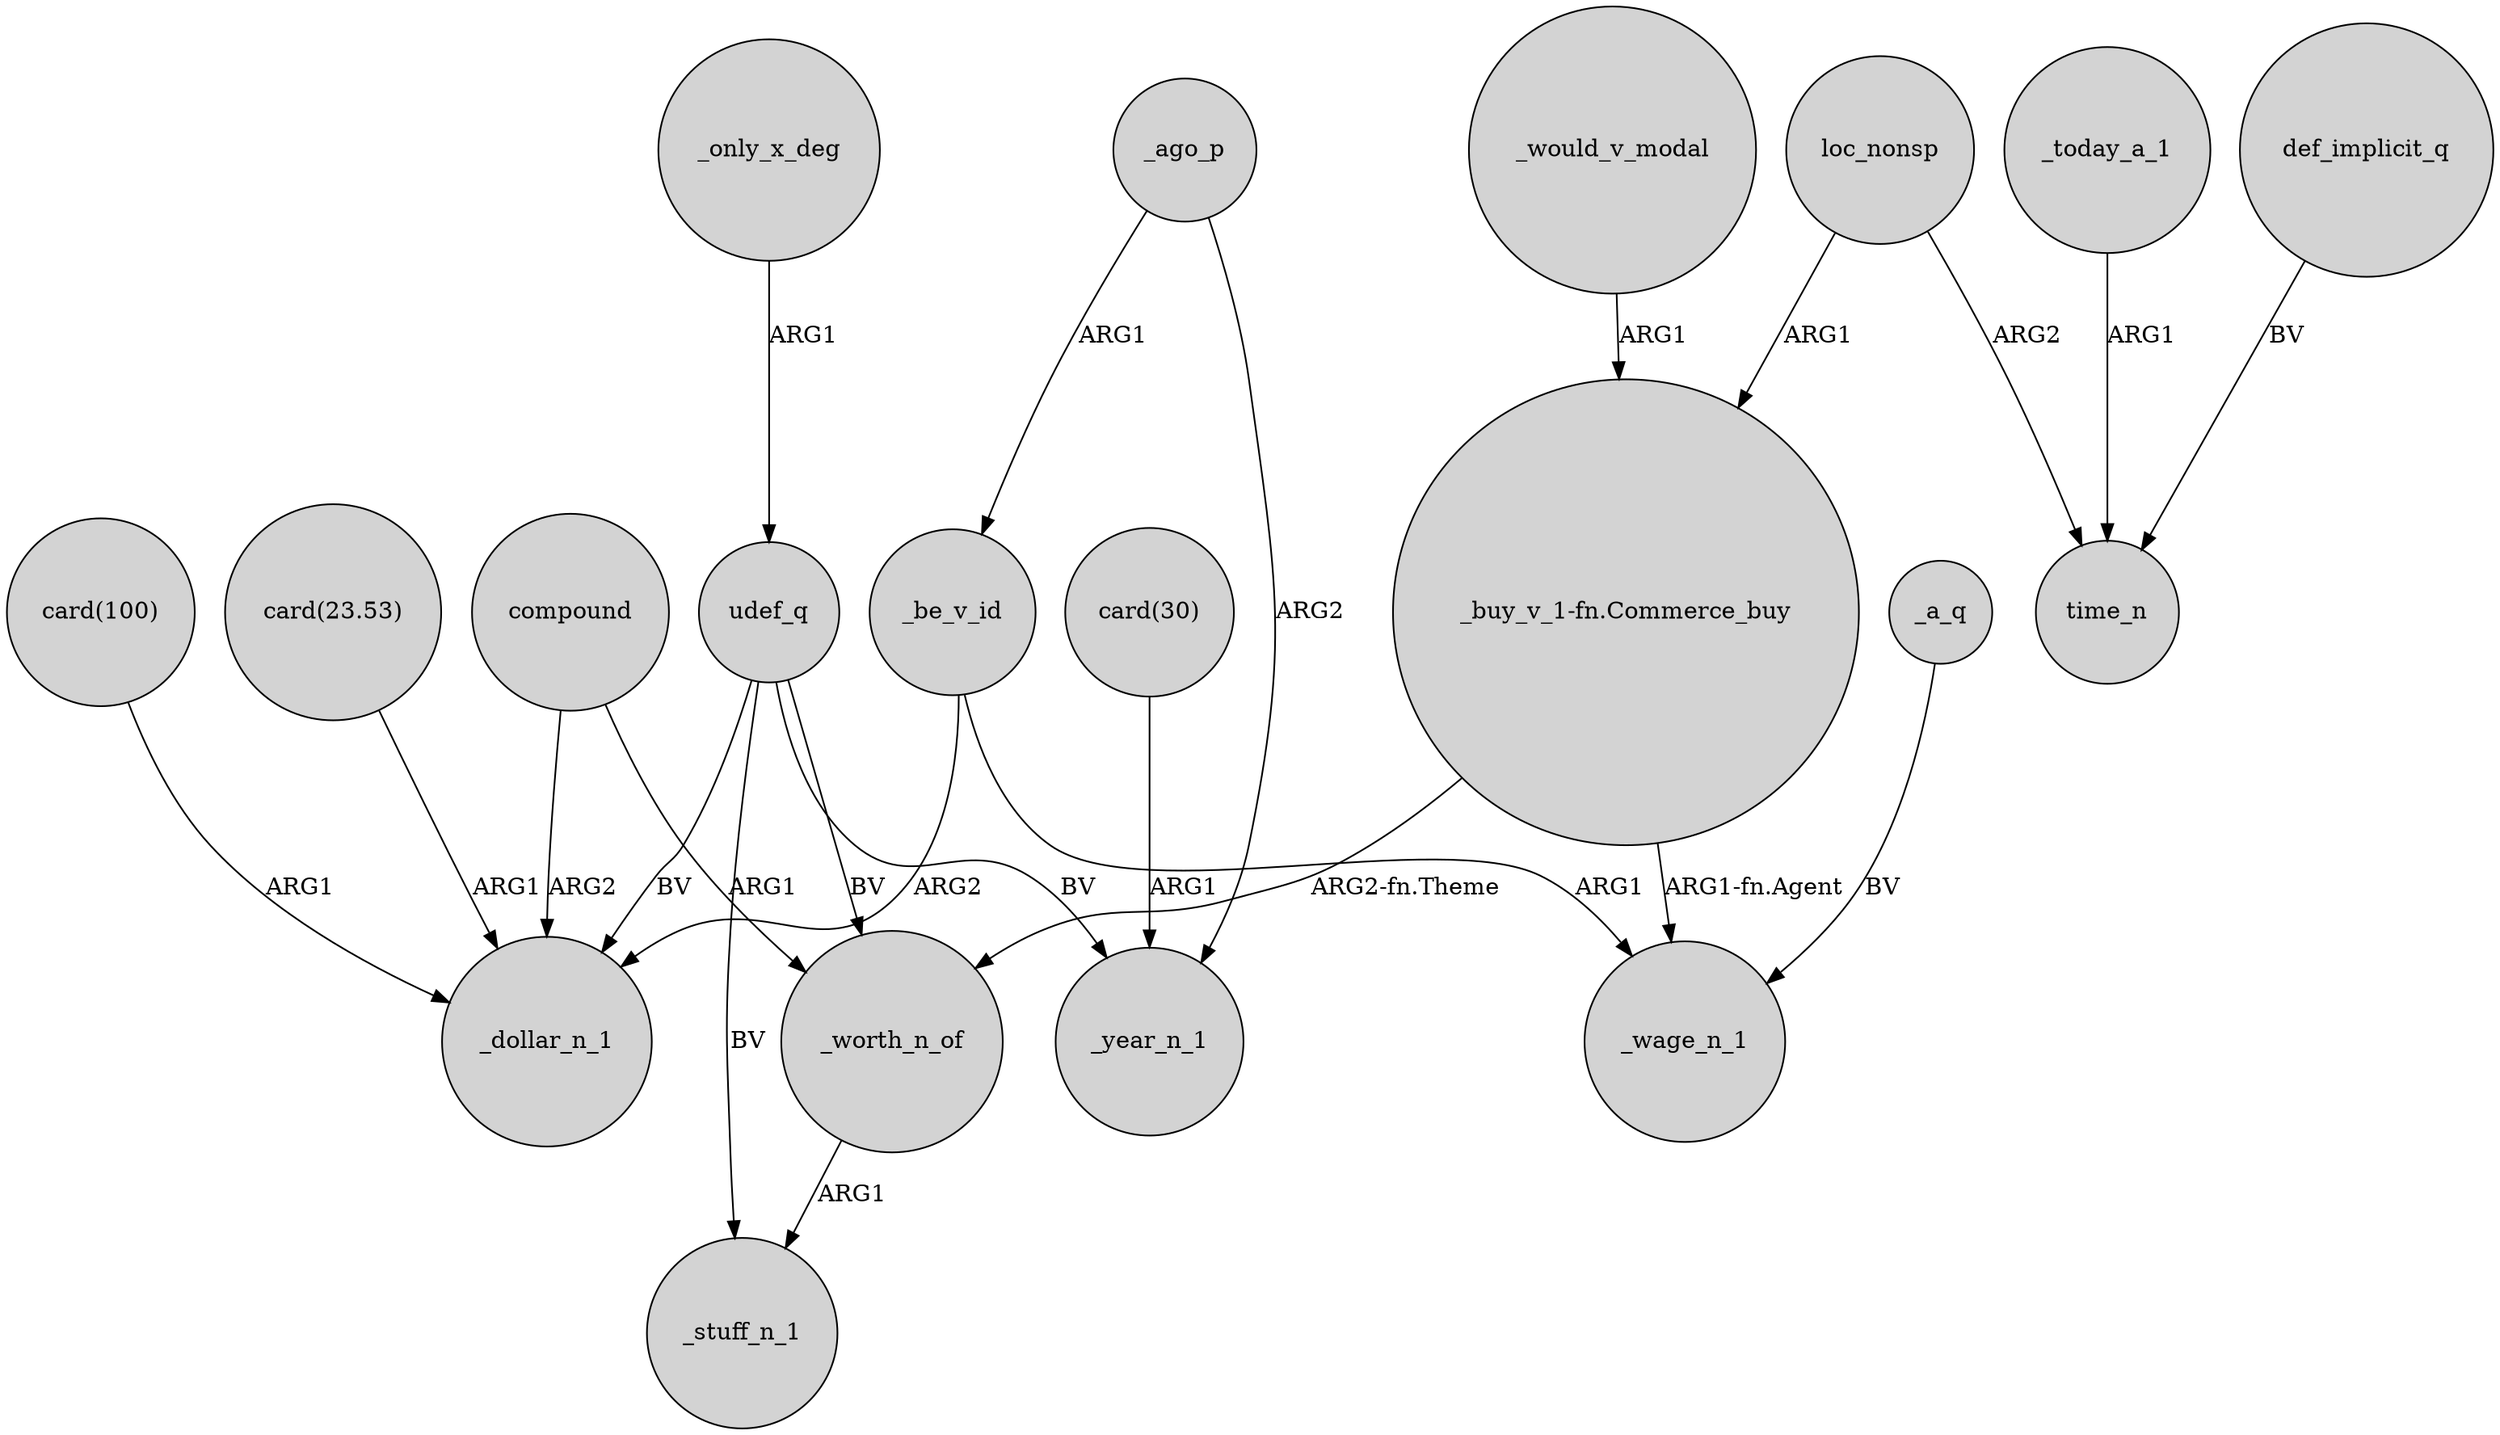 digraph {
	node [shape=circle style=filled]
	_only_x_deg -> udef_q [label=ARG1]
	"card(23.53)" -> _dollar_n_1 [label=ARG1]
	_today_a_1 -> time_n [label=ARG1]
	_would_v_modal -> "_buy_v_1-fn.Commerce_buy" [label=ARG1]
	"card(100)" -> _dollar_n_1 [label=ARG1]
	loc_nonsp -> time_n [label=ARG2]
	compound -> _worth_n_of [label=ARG1]
	_ago_p -> _year_n_1 [label=ARG2]
	_be_v_id -> _dollar_n_1 [label=ARG2]
	"_buy_v_1-fn.Commerce_buy" -> _worth_n_of [label="ARG2-fn.Theme"]
	_a_q -> _wage_n_1 [label=BV]
	"card(30)" -> _year_n_1 [label=ARG1]
	_ago_p -> _be_v_id [label=ARG1]
	_be_v_id -> _wage_n_1 [label=ARG1]
	udef_q -> _year_n_1 [label=BV]
	_worth_n_of -> _stuff_n_1 [label=ARG1]
	compound -> _dollar_n_1 [label=ARG2]
	udef_q -> _stuff_n_1 [label=BV]
	"_buy_v_1-fn.Commerce_buy" -> _wage_n_1 [label="ARG1-fn.Agent"]
	loc_nonsp -> "_buy_v_1-fn.Commerce_buy" [label=ARG1]
	udef_q -> _dollar_n_1 [label=BV]
	def_implicit_q -> time_n [label=BV]
	udef_q -> _worth_n_of [label=BV]
}
